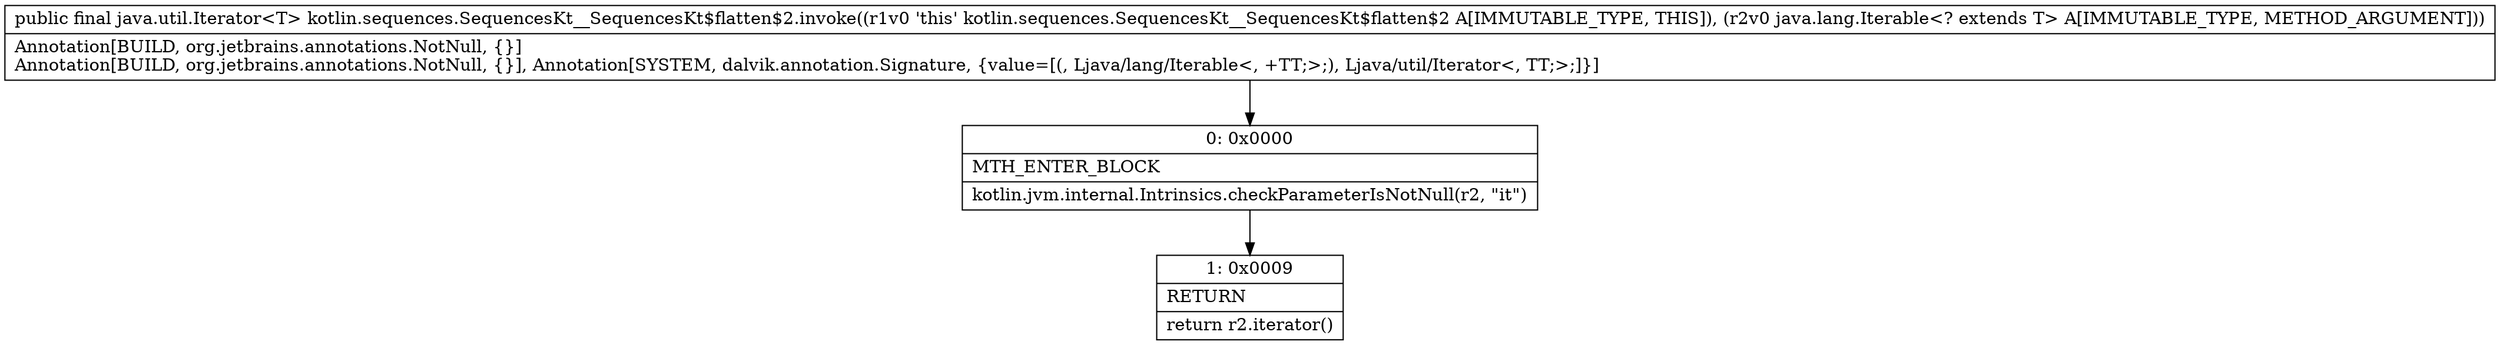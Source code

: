 digraph "CFG forkotlin.sequences.SequencesKt__SequencesKt$flatten$2.invoke(Ljava\/lang\/Iterable;)Ljava\/util\/Iterator;" {
Node_0 [shape=record,label="{0\:\ 0x0000|MTH_ENTER_BLOCK\l|kotlin.jvm.internal.Intrinsics.checkParameterIsNotNull(r2, \"it\")\l}"];
Node_1 [shape=record,label="{1\:\ 0x0009|RETURN\l|return r2.iterator()\l}"];
MethodNode[shape=record,label="{public final java.util.Iterator\<T\> kotlin.sequences.SequencesKt__SequencesKt$flatten$2.invoke((r1v0 'this' kotlin.sequences.SequencesKt__SequencesKt$flatten$2 A[IMMUTABLE_TYPE, THIS]), (r2v0 java.lang.Iterable\<? extends T\> A[IMMUTABLE_TYPE, METHOD_ARGUMENT]))  | Annotation[BUILD, org.jetbrains.annotations.NotNull, \{\}]\lAnnotation[BUILD, org.jetbrains.annotations.NotNull, \{\}], Annotation[SYSTEM, dalvik.annotation.Signature, \{value=[(, Ljava\/lang\/Iterable\<, +TT;\>;), Ljava\/util\/Iterator\<, TT;\>;]\}]\l}"];
MethodNode -> Node_0;
Node_0 -> Node_1;
}

